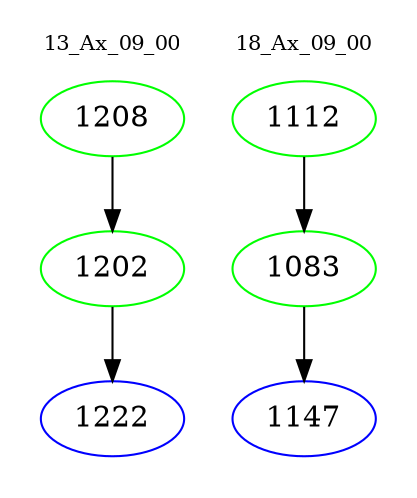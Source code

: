 digraph{
subgraph cluster_0 {
color = white
label = "13_Ax_09_00";
fontsize=10;
T0_1208 [label="1208", color="green"]
T0_1208 -> T0_1202 [color="black"]
T0_1202 [label="1202", color="green"]
T0_1202 -> T0_1222 [color="black"]
T0_1222 [label="1222", color="blue"]
}
subgraph cluster_1 {
color = white
label = "18_Ax_09_00";
fontsize=10;
T1_1112 [label="1112", color="green"]
T1_1112 -> T1_1083 [color="black"]
T1_1083 [label="1083", color="green"]
T1_1083 -> T1_1147 [color="black"]
T1_1147 [label="1147", color="blue"]
}
}
